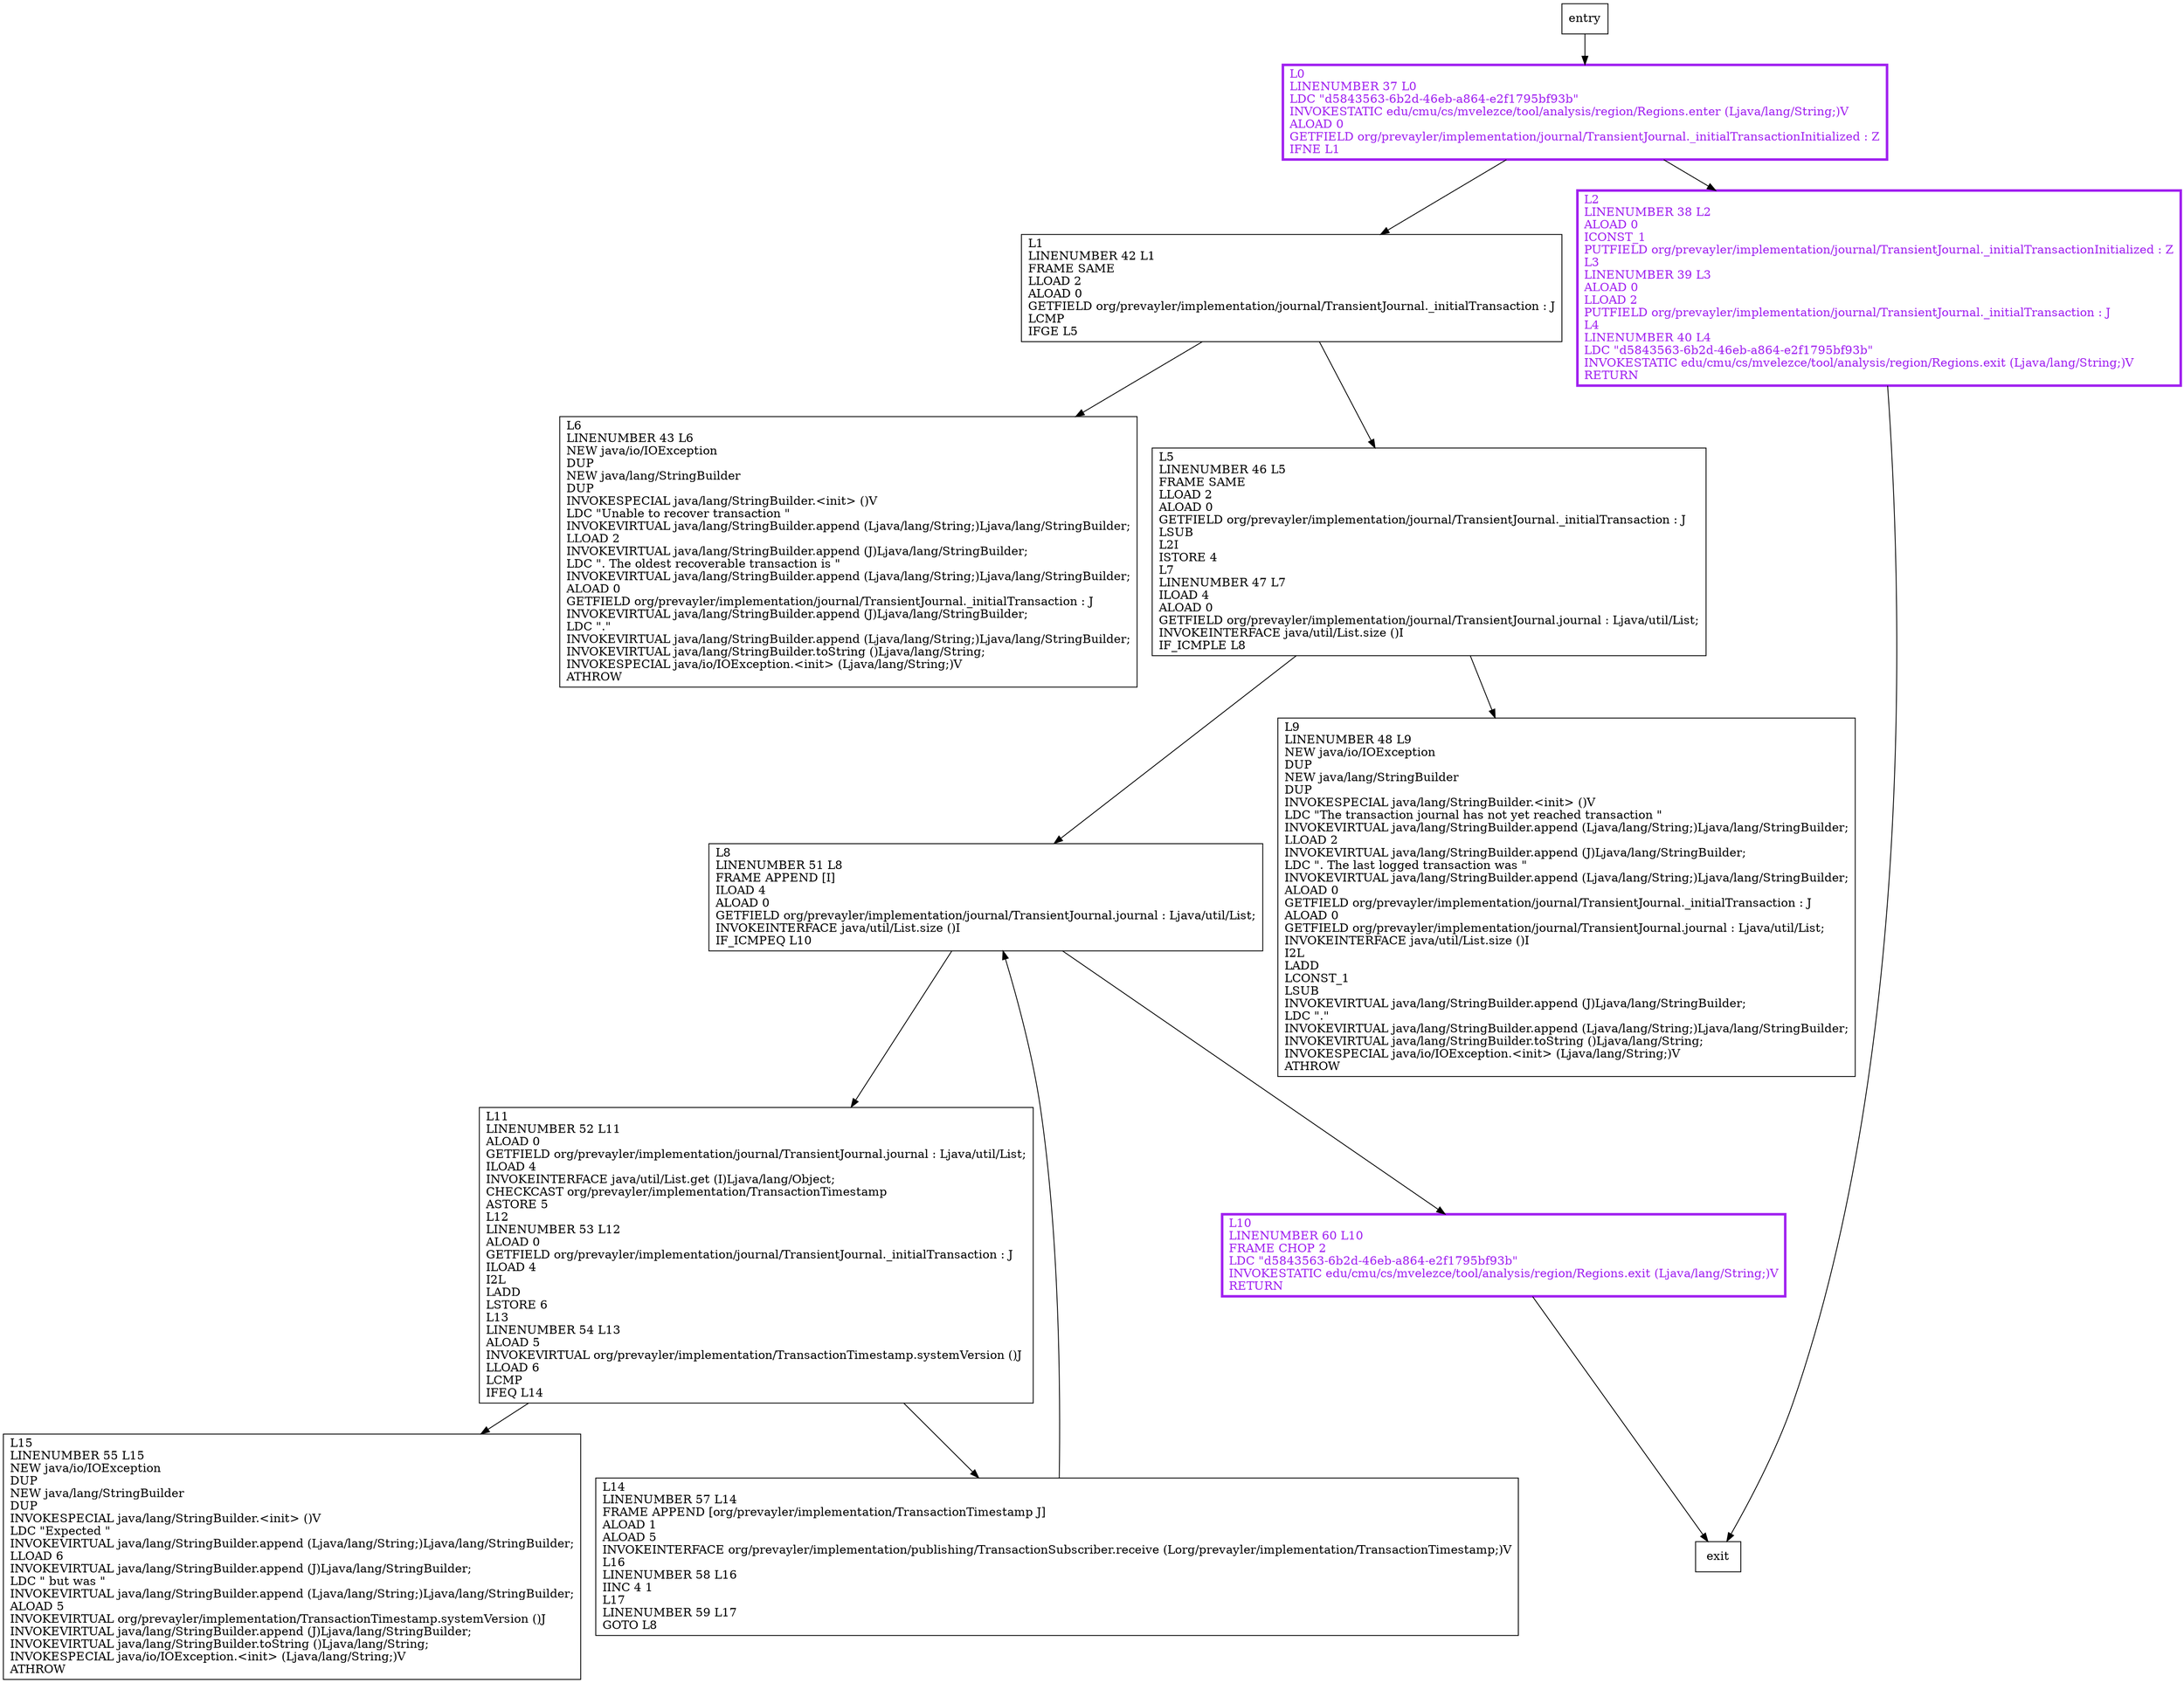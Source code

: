 digraph update {
node [shape=record];
401072030 [label="L6\lLINENUMBER 43 L6\lNEW java/io/IOException\lDUP\lNEW java/lang/StringBuilder\lDUP\lINVOKESPECIAL java/lang/StringBuilder.\<init\> ()V\lLDC \"Unable to recover transaction \"\lINVOKEVIRTUAL java/lang/StringBuilder.append (Ljava/lang/String;)Ljava/lang/StringBuilder;\lLLOAD 2\lINVOKEVIRTUAL java/lang/StringBuilder.append (J)Ljava/lang/StringBuilder;\lLDC \". The oldest recoverable transaction is \"\lINVOKEVIRTUAL java/lang/StringBuilder.append (Ljava/lang/String;)Ljava/lang/StringBuilder;\lALOAD 0\lGETFIELD org/prevayler/implementation/journal/TransientJournal._initialTransaction : J\lINVOKEVIRTUAL java/lang/StringBuilder.append (J)Ljava/lang/StringBuilder;\lLDC \".\"\lINVOKEVIRTUAL java/lang/StringBuilder.append (Ljava/lang/String;)Ljava/lang/StringBuilder;\lINVOKEVIRTUAL java/lang/StringBuilder.toString ()Ljava/lang/String;\lINVOKESPECIAL java/io/IOException.\<init\> (Ljava/lang/String;)V\lATHROW\l"];
997966394 [label="L15\lLINENUMBER 55 L15\lNEW java/io/IOException\lDUP\lNEW java/lang/StringBuilder\lDUP\lINVOKESPECIAL java/lang/StringBuilder.\<init\> ()V\lLDC \"Expected \"\lINVOKEVIRTUAL java/lang/StringBuilder.append (Ljava/lang/String;)Ljava/lang/StringBuilder;\lLLOAD 6\lINVOKEVIRTUAL java/lang/StringBuilder.append (J)Ljava/lang/StringBuilder;\lLDC \" but was \"\lINVOKEVIRTUAL java/lang/StringBuilder.append (Ljava/lang/String;)Ljava/lang/StringBuilder;\lALOAD 5\lINVOKEVIRTUAL org/prevayler/implementation/TransactionTimestamp.systemVersion ()J\lINVOKEVIRTUAL java/lang/StringBuilder.append (J)Ljava/lang/StringBuilder;\lINVOKEVIRTUAL java/lang/StringBuilder.toString ()Ljava/lang/String;\lINVOKESPECIAL java/io/IOException.\<init\> (Ljava/lang/String;)V\lATHROW\l"];
1836200613 [label="L11\lLINENUMBER 52 L11\lALOAD 0\lGETFIELD org/prevayler/implementation/journal/TransientJournal.journal : Ljava/util/List;\lILOAD 4\lINVOKEINTERFACE java/util/List.get (I)Ljava/lang/Object;\lCHECKCAST org/prevayler/implementation/TransactionTimestamp\lASTORE 5\lL12\lLINENUMBER 53 L12\lALOAD 0\lGETFIELD org/prevayler/implementation/journal/TransientJournal._initialTransaction : J\lILOAD 4\lI2L\lLADD\lLSTORE 6\lL13\lLINENUMBER 54 L13\lALOAD 5\lINVOKEVIRTUAL org/prevayler/implementation/TransactionTimestamp.systemVersion ()J\lLLOAD 6\lLCMP\lIFEQ L14\l"];
68600462 [label="L0\lLINENUMBER 37 L0\lLDC \"d5843563-6b2d-46eb-a864-e2f1795bf93b\"\lINVOKESTATIC edu/cmu/cs/mvelezce/tool/analysis/region/Regions.enter (Ljava/lang/String;)V\lALOAD 0\lGETFIELD org/prevayler/implementation/journal/TransientJournal._initialTransactionInitialized : Z\lIFNE L1\l"];
634878744 [label="L5\lLINENUMBER 46 L5\lFRAME SAME\lLLOAD 2\lALOAD 0\lGETFIELD org/prevayler/implementation/journal/TransientJournal._initialTransaction : J\lLSUB\lL2I\lISTORE 4\lL7\lLINENUMBER 47 L7\lILOAD 4\lALOAD 0\lGETFIELD org/prevayler/implementation/journal/TransientJournal.journal : Ljava/util/List;\lINVOKEINTERFACE java/util/List.size ()I\lIF_ICMPLE L8\l"];
754306115 [label="L1\lLINENUMBER 42 L1\lFRAME SAME\lLLOAD 2\lALOAD 0\lGETFIELD org/prevayler/implementation/journal/TransientJournal._initialTransaction : J\lLCMP\lIFGE L5\l"];
1386457583 [label="L2\lLINENUMBER 38 L2\lALOAD 0\lICONST_1\lPUTFIELD org/prevayler/implementation/journal/TransientJournal._initialTransactionInitialized : Z\lL3\lLINENUMBER 39 L3\lALOAD 0\lLLOAD 2\lPUTFIELD org/prevayler/implementation/journal/TransientJournal._initialTransaction : J\lL4\lLINENUMBER 40 L4\lLDC \"d5843563-6b2d-46eb-a864-e2f1795bf93b\"\lINVOKESTATIC edu/cmu/cs/mvelezce/tool/analysis/region/Regions.exit (Ljava/lang/String;)V\lRETURN\l"];
368217845 [label="L8\lLINENUMBER 51 L8\lFRAME APPEND [I]\lILOAD 4\lALOAD 0\lGETFIELD org/prevayler/implementation/journal/TransientJournal.journal : Ljava/util/List;\lINVOKEINTERFACE java/util/List.size ()I\lIF_ICMPEQ L10\l"];
1523691893 [label="L9\lLINENUMBER 48 L9\lNEW java/io/IOException\lDUP\lNEW java/lang/StringBuilder\lDUP\lINVOKESPECIAL java/lang/StringBuilder.\<init\> ()V\lLDC \"The transaction journal has not yet reached transaction \"\lINVOKEVIRTUAL java/lang/StringBuilder.append (Ljava/lang/String;)Ljava/lang/StringBuilder;\lLLOAD 2\lINVOKEVIRTUAL java/lang/StringBuilder.append (J)Ljava/lang/StringBuilder;\lLDC \". The last logged transaction was \"\lINVOKEVIRTUAL java/lang/StringBuilder.append (Ljava/lang/String;)Ljava/lang/StringBuilder;\lALOAD 0\lGETFIELD org/prevayler/implementation/journal/TransientJournal._initialTransaction : J\lALOAD 0\lGETFIELD org/prevayler/implementation/journal/TransientJournal.journal : Ljava/util/List;\lINVOKEINTERFACE java/util/List.size ()I\lI2L\lLADD\lLCONST_1\lLSUB\lINVOKEVIRTUAL java/lang/StringBuilder.append (J)Ljava/lang/StringBuilder;\lLDC \".\"\lINVOKEVIRTUAL java/lang/StringBuilder.append (Ljava/lang/String;)Ljava/lang/StringBuilder;\lINVOKEVIRTUAL java/lang/StringBuilder.toString ()Ljava/lang/String;\lINVOKESPECIAL java/io/IOException.\<init\> (Ljava/lang/String;)V\lATHROW\l"];
1153441420 [label="L10\lLINENUMBER 60 L10\lFRAME CHOP 2\lLDC \"d5843563-6b2d-46eb-a864-e2f1795bf93b\"\lINVOKESTATIC edu/cmu/cs/mvelezce/tool/analysis/region/Regions.exit (Ljava/lang/String;)V\lRETURN\l"];
1819712728 [label="L14\lLINENUMBER 57 L14\lFRAME APPEND [org/prevayler/implementation/TransactionTimestamp J]\lALOAD 1\lALOAD 5\lINVOKEINTERFACE org/prevayler/implementation/publishing/TransactionSubscriber.receive (Lorg/prevayler/implementation/TransactionTimestamp;)V\lL16\lLINENUMBER 58 L16\lIINC 4 1\lL17\lLINENUMBER 59 L17\lGOTO L8\l"];
entry;
exit;
68600462 -> 754306115;
68600462 -> 1386457583;
754306115 -> 401072030;
754306115 -> 634878744;
368217845 -> 1836200613;
368217845 -> 1153441420;
1153441420 -> exit;
1836200613 -> 997966394;
1836200613 -> 1819712728;
entry -> 68600462;
634878744 -> 368217845;
634878744 -> 1523691893;
1386457583 -> exit;
1819712728 -> 368217845;
68600462[fontcolor="purple", penwidth=3, color="purple"];
1386457583[fontcolor="purple", penwidth=3, color="purple"];
1153441420[fontcolor="purple", penwidth=3, color="purple"];
}
